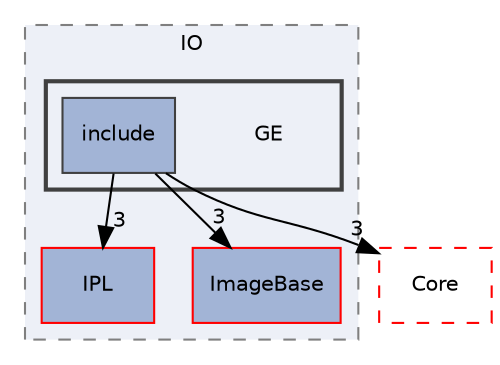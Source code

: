 digraph "GE"
{
 // LATEX_PDF_SIZE
  edge [fontname="Helvetica",fontsize="10",labelfontname="Helvetica",labelfontsize="10"];
  node [fontname="Helvetica",fontsize="10",shape=record];
  compound=true
  subgraph clusterdir_367545fbb67972528c5e9da3f2610d14 {
    graph [ bgcolor="#edf0f7", pencolor="grey50", style="filled,dashed,", label="IO", fontname="Helvetica", fontsize="10", URL="dir_367545fbb67972528c5e9da3f2610d14.html"]
  dir_254692e511d2921e14f0849134ffadb0 [shape=box, label="IPL", style="filled,", fillcolor="#a2b4d6", color="red", URL="dir_254692e511d2921e14f0849134ffadb0.html"];
  dir_020f7385454ba6ea738f2859cea00f45 [shape=box, label="ImageBase", style="filled,", fillcolor="#a2b4d6", color="red", URL="dir_020f7385454ba6ea738f2859cea00f45.html"];
  subgraph clusterdir_6df6ee1e0a60ad94147d54d476e9d4ac {
    graph [ bgcolor="#edf0f7", pencolor="grey25", style="filled,bold,", label="", fontname="Helvetica", fontsize="10", URL="dir_6df6ee1e0a60ad94147d54d476e9d4ac.html"]
    dir_6df6ee1e0a60ad94147d54d476e9d4ac [shape=plaintext, label="GE"];
  dir_b21a8277d3ffcc0b66ceec3abfdbbfa4 [shape=box, label="include", style="filled,", fillcolor="#a2b4d6", color="grey25", URL="dir_b21a8277d3ffcc0b66ceec3abfdbbfa4.html"];
  }
  }
  dir_cac7f9cecb9aa42a0bd05452dddd8a21 [shape=box, label="Core", style="dashed,", fillcolor="#edf0f7", color="red", URL="dir_cac7f9cecb9aa42a0bd05452dddd8a21.html"];
  dir_b21a8277d3ffcc0b66ceec3abfdbbfa4->dir_020f7385454ba6ea738f2859cea00f45 [headlabel="3", labeldistance=1.5 headhref="dir_000116_000046.html"];
  dir_b21a8277d3ffcc0b66ceec3abfdbbfa4->dir_254692e511d2921e14f0849134ffadb0 [headlabel="3", labeldistance=1.5 headhref="dir_000116_000180.html"];
  dir_b21a8277d3ffcc0b66ceec3abfdbbfa4->dir_cac7f9cecb9aa42a0bd05452dddd8a21 [headlabel="3", labeldistance=1.5 headhref="dir_000116_000014.html"];
}
